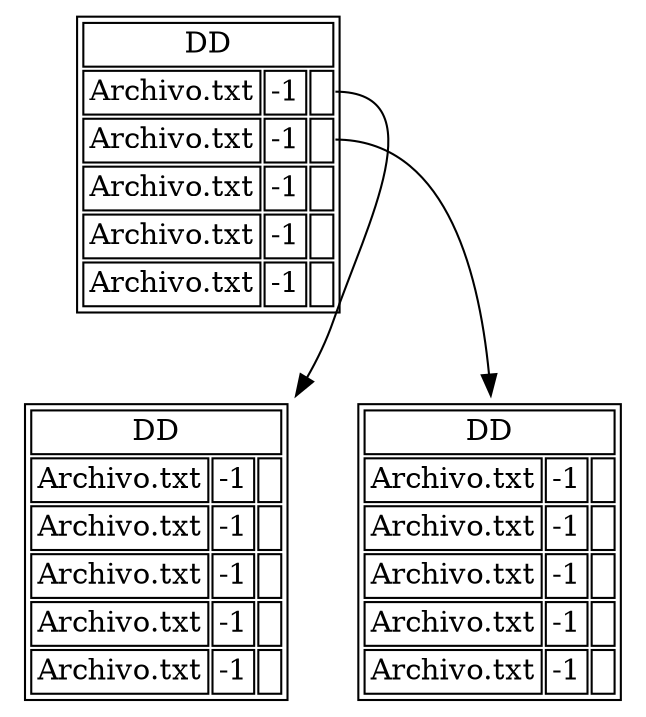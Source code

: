 digraph H {

  parent [
   shape=plaintext
   label=<
     <table border='1' cellborder='1'>
       <tr><td colspan="3">DD</td></tr>
       <tr>
            <td>Archivo.txt</td>
            <td>-1</td>
            <td port='port1'> </td>
       </tr>
       <tr>
            <td>Archivo.txt</td>
            <td>-1</td>
            <td port='port2'> </td>
       </tr>
       <tr>
            <td>Archivo.txt</td>
            <td>-1</td>
            <td port='port3'> </td>
       </tr>
       <tr>
            <td>Archivo.txt</td>
            <td>-1</td>
            <td port='port4'> </td>
       </tr>
       <tr>
            <td>Archivo.txt</td>
            <td>-1</td>
            <td port='port5'> </td>
       </tr>
     </table>
  >];

  child1 [
   shape=plaintext
   label=<
     <table border='1' cellborder='1'>
       <tr><td colspan="3">DD</td></tr>
       <tr>
            <td>Archivo.txt</td>
            <td>-1</td>
            <td port='port1'> </td>
       </tr>
       <tr>
            <td>Archivo.txt</td>
            <td>-1</td>
            <td port='port2'> </td>
       </tr>
       <tr>
            <td>Archivo.txt</td>
            <td>-1</td>
            <td port='port3'> </td>
       </tr>
       <tr>
            <td>Archivo.txt</td>
            <td>-1</td>
            <td port='port4'> </td>
       </tr>
       <tr>
            <td>Archivo.txt</td>
            <td>-1</td>
            <td port='port5'> </td>
       </tr>
     </table>
  >];

  child2 [
   shape=plaintext
   label=<
     <table border='1' cellborder='1'>
       <tr><td colspan="3">DD</td></tr>
       <tr>
            <td>Archivo.txt</td>
            <td>-1</td>
            <td port='port1'> </td>
       </tr>
       <tr>
            <td>Archivo.txt</td>
            <td>-1</td>
            <td port='port2'> </td>
       </tr>
       <tr>
            <td>Archivo.txt</td>
            <td>-1</td>
            <td port='port3'> </td>
       </tr>
       <tr>
            <td>Archivo.txt</td>
            <td>-1</td>
            <td port='port4'> </td>
       </tr>
       <tr>
            <td>Archivo.txt</td>
            <td>-1</td>
            <td port='port5'> </td>
       </tr>
     </table>
  >];

  parent:port1   -> child1;
  parent:port2   -> child2;

}
